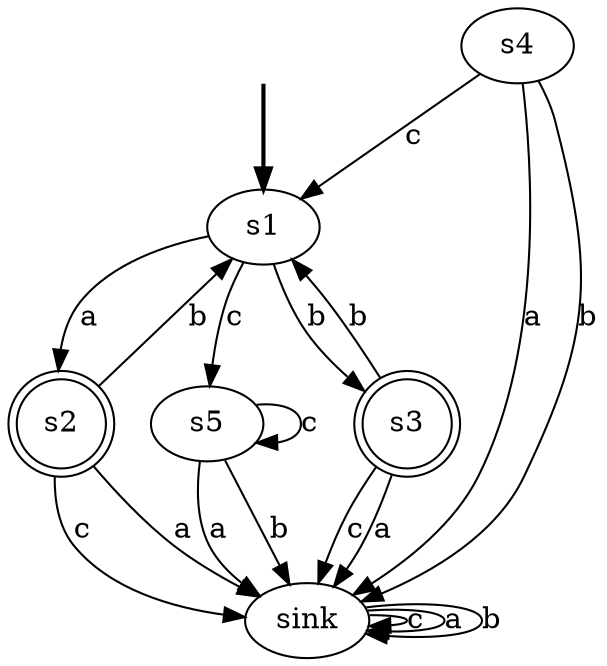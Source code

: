 digraph {
	fake [style=invisible]
	s1 [root=true]
	s2 [shape=doublecircle]
	sink
	s4
	s5
	s3 [shape=doublecircle]
	fake -> s1 [style=bold]
	s1 -> s2 [label=a]
	s1 -> s5 [label=c]
	s1 -> s3 [label=b]
	s2 -> sink [label=c]
	s2 -> sink [label=a]
	s2 -> s1 [label=b]
	sink -> sink [label=c]
	sink -> sink [label=a]
	sink -> sink [label=b]
	s4 -> s1 [label=c]
	s4 -> sink [label=a]
	s4 -> sink [label=b]
	s5 -> s5 [label=c]
	s5 -> sink [label=a]
	s5 -> sink [label=b]
	s3 -> sink [label=c]
	s3 -> sink [label=a]
	s3 -> s1 [label=b]
}
